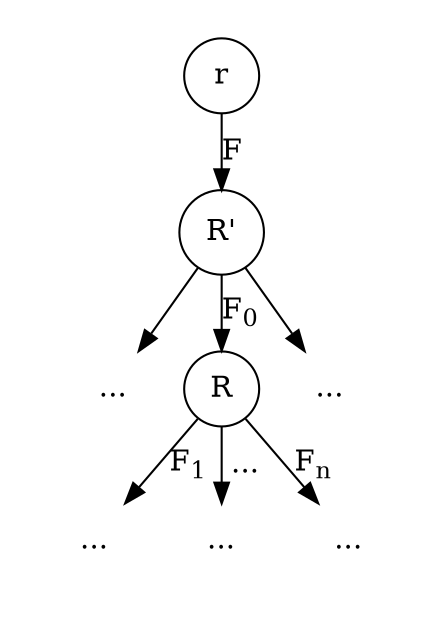 digraph G {

graph[center=true, margin=0.2, nodesep=0.1, ranksep=0.3]
node[shape=circle];

  root[label=<r>];

    r1[label=<R'>];
    root->r1[label=<F>];

      r1n[label=<...>,shape=none];
      r1->r1n;

      r[label=<R>];
      r1->r[label=<F<SUB>0</SUB>>];

        f1[label=<...>,shape=none]
        r->f1[label=<F<SUB>1</SUB>>];

        fi[label=<...>,shape=none];
        r->fi[label=<&nbsp;...>];

        fn[label=<...>,shape=none];
        r->fn[label=<F<SUB>n</SUB>>];

      r2n[label=<...>,shape=none];
      r1->r2n;
}
